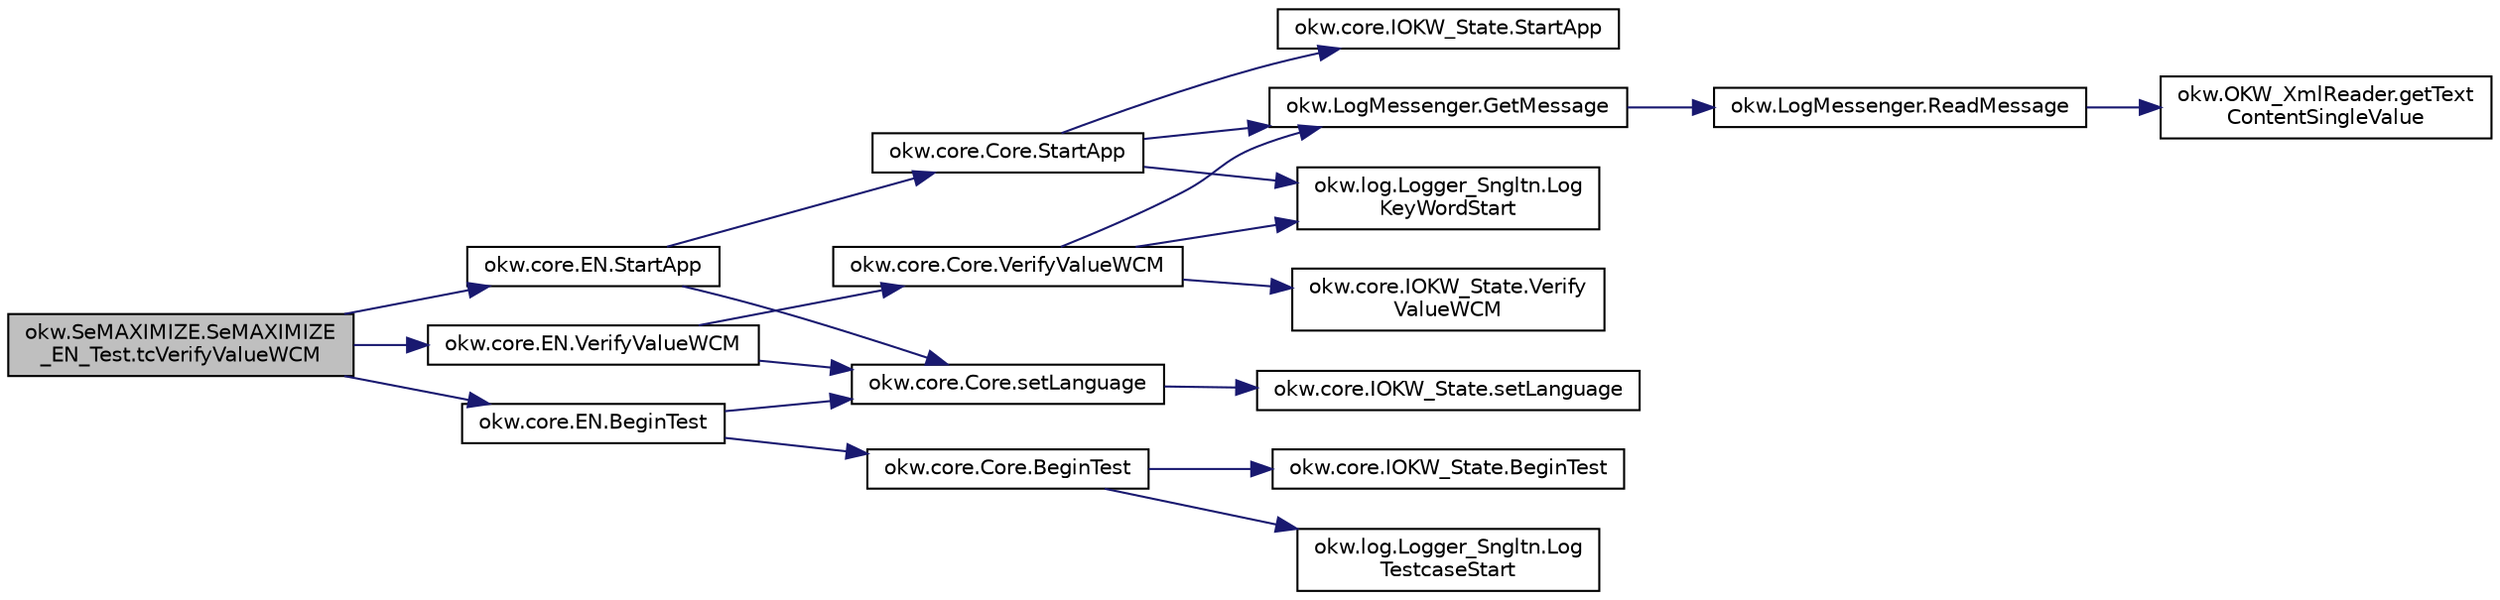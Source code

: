 digraph "okw.SeMAXIMIZE.SeMAXIMIZE_EN_Test.tcVerifyValueWCM"
{
 // INTERACTIVE_SVG=YES
 // LATEX_PDF_SIZE
  edge [fontname="Helvetica",fontsize="10",labelfontname="Helvetica",labelfontsize="10"];
  node [fontname="Helvetica",fontsize="10",shape=record];
  rankdir="LR";
  Node584 [label="okw.SeMAXIMIZE.SeMAXIMIZE\l_EN_Test.tcVerifyValueWCM",height=0.2,width=0.4,color="black", fillcolor="grey75", style="filled", fontcolor="black",tooltip="Test des Schlüsselwortes \"VerifyValueWCM( FN, ExpValu ) für SeMAXIMIZE."];
  Node584 -> Node585 [color="midnightblue",fontsize="10",style="solid",fontname="Helvetica"];
  Node585 [label="okw.core.EN.BeginTest",height=0.2,width=0.4,color="black", fillcolor="white", style="filled",URL="$classokw_1_1core_1_1_e_n.html#aef613b0a3e6bb8a9623984db145cae69",tooltip="Markiert den Anfang eines neuen Testfalls."];
  Node585 -> Node586 [color="midnightblue",fontsize="10",style="solid",fontname="Helvetica"];
  Node586 [label="okw.core.Core.setLanguage",height=0.2,width=0.4,color="black", fillcolor="white", style="filled",URL="$classokw_1_1core_1_1_core.html#ab4e0f723d27cb11c944ec4c82c426100",tooltip="Setzt die Sprache auf den gegebenen wert Language."];
  Node586 -> Node587 [color="midnightblue",fontsize="10",style="solid",fontname="Helvetica"];
  Node587 [label="okw.core.IOKW_State.setLanguage",height=0.2,width=0.4,color="black", fillcolor="white", style="filled",URL="$interfaceokw_1_1core_1_1_i_o_k_w___state.html#a866baa0bde08a47418f54d63bdb56097",tooltip="Interne Methode zum setzen der Sprache für die sprachabhängigen Ausgaben der Dokumentation (Log)."];
  Node585 -> Node588 [color="midnightblue",fontsize="10",style="solid",fontname="Helvetica"];
  Node588 [label="okw.core.Core.BeginTest",height=0.2,width=0.4,color="black", fillcolor="white", style="filled",URL="$classokw_1_1core_1_1_core.html#acfefe92468c9eb9e951846372726c4d8",tooltip="Markiert den Anfang eines neuen Testfalls."];
  Node588 -> Node589 [color="midnightblue",fontsize="10",style="solid",fontname="Helvetica"];
  Node589 [label="okw.log.Logger_Sngltn.Log\lTestcaseStart",height=0.2,width=0.4,color="black", fillcolor="white", style="filled",URL="$classokw_1_1log_1_1_logger___sngltn.html#a60f4ad59db847ae61df928f9920f3deb",tooltip="Ausgabe des Testfalls."];
  Node588 -> Node590 [color="midnightblue",fontsize="10",style="solid",fontname="Helvetica"];
  Node590 [label="okw.core.IOKW_State.BeginTest",height=0.2,width=0.4,color="black", fillcolor="white", style="filled",URL="$interfaceokw_1_1core_1_1_i_o_k_w___state.html#ae5480ddb1fc37eade5d899d335bc4b13",tooltip="Markiert den Anfang eines neuen Testfalls."];
  Node584 -> Node591 [color="midnightblue",fontsize="10",style="solid",fontname="Helvetica"];
  Node591 [label="okw.core.EN.StartApp",height=0.2,width=0.4,color="black", fillcolor="white", style="filled",URL="$classokw_1_1core_1_1_e_n.html#aaa7465ee7f135c724668d8b22dc2219f",tooltip="Startet die gegebene Anwendung."];
  Node591 -> Node586 [color="midnightblue",fontsize="10",style="solid",fontname="Helvetica"];
  Node591 -> Node592 [color="midnightblue",fontsize="10",style="solid",fontname="Helvetica"];
  Node592 [label="okw.core.Core.StartApp",height=0.2,width=0.4,color="black", fillcolor="white", style="filled",URL="$classokw_1_1core_1_1_core.html#ac20a22275b6aea1c4e551dce1fd0c1e9",tooltip="Startet die gegebene Anwendung."];
  Node592 -> Node593 [color="midnightblue",fontsize="10",style="solid",fontname="Helvetica"];
  Node593 [label="okw.log.Logger_Sngltn.Log\lKeyWordStart",height=0.2,width=0.4,color="black", fillcolor="white", style="filled",URL="$classokw_1_1log_1_1_logger___sngltn.html#a70ec25e200e00ecefc544e8fd371d2ef",tooltip="Ausgabe eines Schlüsselwortes."];
  Node592 -> Node594 [color="midnightblue",fontsize="10",style="solid",fontname="Helvetica"];
  Node594 [label="okw.LogMessenger.GetMessage",height=0.2,width=0.4,color="black", fillcolor="white", style="filled",URL="$classokw_1_1_log_messenger.html#af225d1f037d47b3b085175c09d78bdd2",tooltip="Holt die Log-Meldung für MethodeNmae/Textkey ohne weitere Parameter."];
  Node594 -> Node595 [color="midnightblue",fontsize="10",style="solid",fontname="Helvetica"];
  Node595 [label="okw.LogMessenger.ReadMessage",height=0.2,width=0.4,color="black", fillcolor="white", style="filled",URL="$classokw_1_1_log_messenger.html#a530cd6ab82ec82a04206a2e976ec06e3",tooltip="Interne Kernfunktion holt die Log-Meldung mit Platzhaltern aus der XML-Datei."];
  Node595 -> Node596 [color="midnightblue",fontsize="10",style="solid",fontname="Helvetica"];
  Node596 [label="okw.OKW_XmlReader.getText\lContentSingleValue",height=0.2,width=0.4,color="black", fillcolor="white", style="filled",URL="$classokw_1_1_o_k_w___xml_reader.html#ab920b5335a2e1429c14cc5f8e79f39eb",tooltip="Lies den TextContent eines Tag."];
  Node592 -> Node597 [color="midnightblue",fontsize="10",style="solid",fontname="Helvetica"];
  Node597 [label="okw.core.IOKW_State.StartApp",height=0.2,width=0.4,color="black", fillcolor="white", style="filled",URL="$interfaceokw_1_1core_1_1_i_o_k_w___state.html#a0ec9b7c60041061f1b01d85b703a27a8",tooltip="Startet die gegebene Anwendung."];
  Node584 -> Node598 [color="midnightblue",fontsize="10",style="solid",fontname="Helvetica"];
  Node598 [label="okw.core.EN.VerifyValueWCM",height=0.2,width=0.4,color="black", fillcolor="white", style="filled",URL="$classokw_1_1core_1_1_e_n.html#acae40ba869cd9f7f36a967050f52c515",tooltip="Prüft den Standardwert eines Objektes (in den meisten Fällen ist dies der angezeigte Text)."];
  Node598 -> Node586 [color="midnightblue",fontsize="10",style="solid",fontname="Helvetica"];
  Node598 -> Node599 [color="midnightblue",fontsize="10",style="solid",fontname="Helvetica"];
  Node599 [label="okw.core.Core.VerifyValueWCM",height=0.2,width=0.4,color="black", fillcolor="white", style="filled",URL="$classokw_1_1core_1_1_core.html#aaf9b78aa2200f60eb453331116e53704",tooltip="Prüft den Standardwert eines Objektes (in den meisten Fällen ist dies der angezeigte Text)."];
  Node599 -> Node593 [color="midnightblue",fontsize="10",style="solid",fontname="Helvetica"];
  Node599 -> Node594 [color="midnightblue",fontsize="10",style="solid",fontname="Helvetica"];
  Node599 -> Node600 [color="midnightblue",fontsize="10",style="solid",fontname="Helvetica"];
  Node600 [label="okw.core.IOKW_State.Verify\lValueWCM",height=0.2,width=0.4,color="black", fillcolor="white", style="filled",URL="$interfaceokw_1_1core_1_1_i_o_k_w___state.html#afb81a5b87f50e267a98ed3902297b420",tooltip="Prüft den Standardwert eines Objektes (in den meisten Fällen ist dies der angezeigte Text)."];
}
